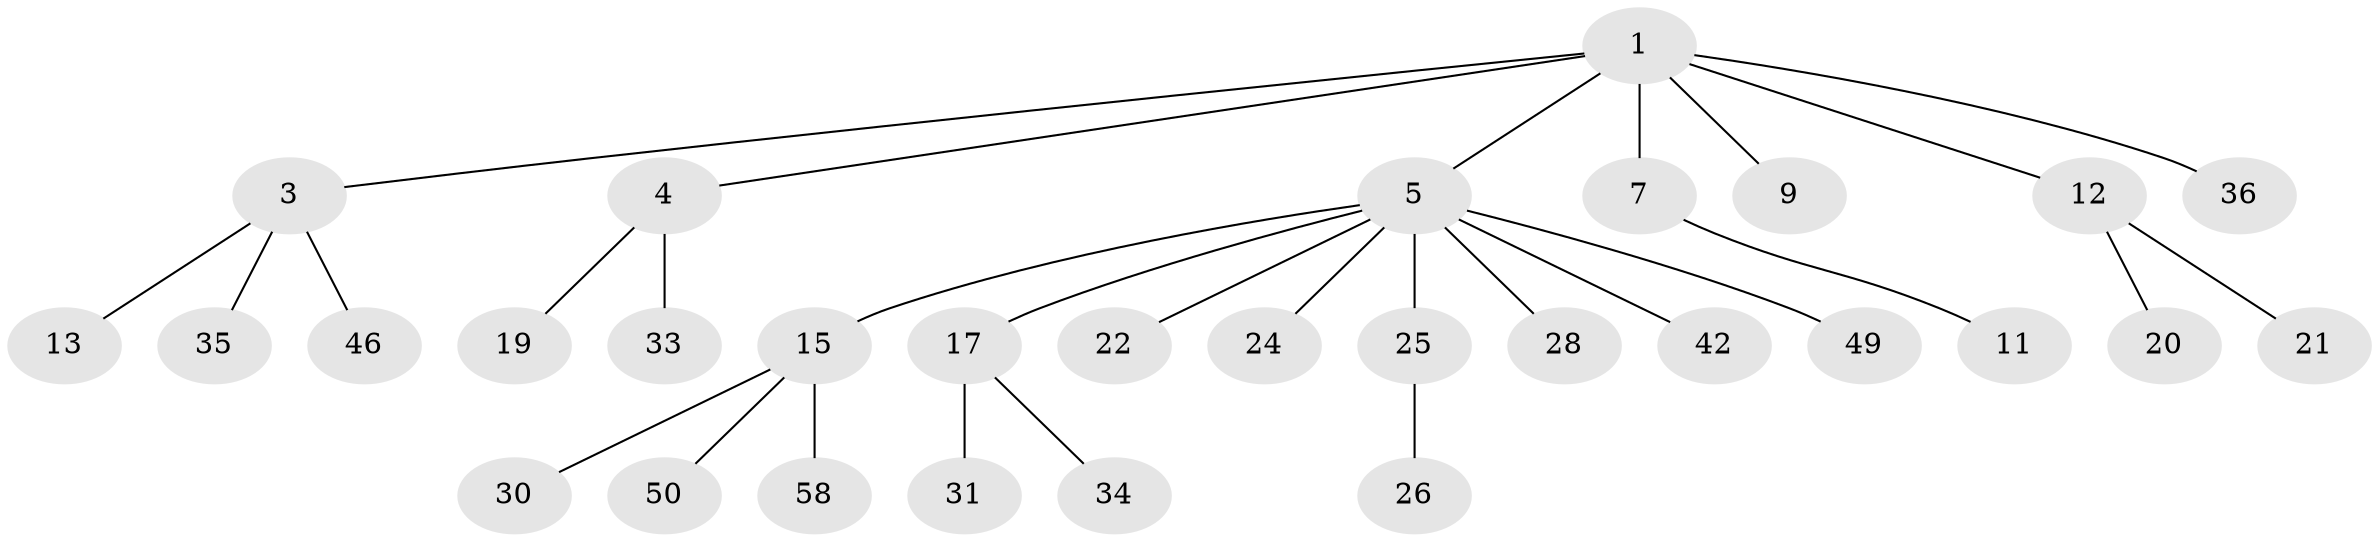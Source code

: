// original degree distribution, {4: 0.06557377049180328, 5: 0.03278688524590164, 3: 0.14754098360655737, 2: 0.26229508196721313, 1: 0.47540983606557374, 6: 0.01639344262295082}
// Generated by graph-tools (version 1.1) at 2025/15/03/09/25 04:15:22]
// undirected, 30 vertices, 29 edges
graph export_dot {
graph [start="1"]
  node [color=gray90,style=filled];
  1 [super="+2"];
  3 [super="+6+40"];
  4 [super="+8"];
  5 [super="+10"];
  7;
  9 [super="+41"];
  11 [super="+53"];
  12 [super="+16"];
  13 [super="+14+38"];
  15 [super="+44"];
  17;
  19 [super="+29+45+59+55+61"];
  20;
  21 [super="+43"];
  22;
  24;
  25;
  26;
  28;
  30 [super="+32"];
  31;
  33;
  34 [super="+51"];
  35;
  36 [super="+37"];
  42;
  46;
  49;
  50;
  58;
  1 -- 3;
  1 -- 12;
  1 -- 36;
  1 -- 4;
  1 -- 5;
  1 -- 7;
  1 -- 9;
  3 -- 35;
  3 -- 13;
  3 -- 46;
  4 -- 33;
  4 -- 19;
  5 -- 15;
  5 -- 22;
  5 -- 25;
  5 -- 17;
  5 -- 49;
  5 -- 24;
  5 -- 42;
  5 -- 28;
  7 -- 11;
  12 -- 21;
  12 -- 20;
  15 -- 30;
  15 -- 50;
  15 -- 58;
  17 -- 31;
  17 -- 34;
  25 -- 26;
}
